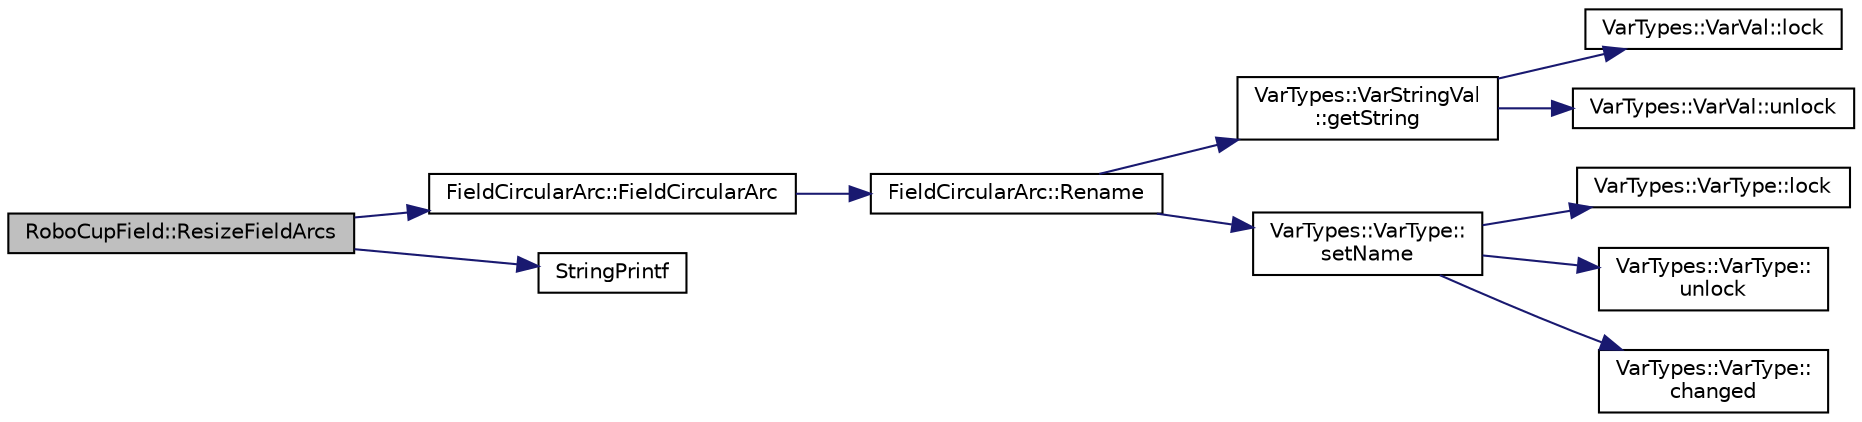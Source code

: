 digraph "RoboCupField::ResizeFieldArcs"
{
 // INTERACTIVE_SVG=YES
  edge [fontname="Helvetica",fontsize="10",labelfontname="Helvetica",labelfontsize="10"];
  node [fontname="Helvetica",fontsize="10",shape=record];
  rankdir="LR";
  Node1 [label="RoboCupField::ResizeFieldArcs",height=0.2,width=0.4,color="black", fillcolor="grey75", style="filled", fontcolor="black"];
  Node1 -> Node2 [color="midnightblue",fontsize="10",style="solid",fontname="Helvetica"];
  Node2 [label="FieldCircularArc::FieldCircularArc",height=0.2,width=0.4,color="black", fillcolor="white", style="filled",URL="$da/d15/class_field_circular_arc.html#a7b1748e638b8b13f34706a387907db2f"];
  Node2 -> Node3 [color="midnightblue",fontsize="10",style="solid",fontname="Helvetica"];
  Node3 [label="FieldCircularArc::Rename",height=0.2,width=0.4,color="black", fillcolor="white", style="filled",URL="$da/d15/class_field_circular_arc.html#a6f84458113d5c39f4eeb6ca25d991eaa"];
  Node3 -> Node4 [color="midnightblue",fontsize="10",style="solid",fontname="Helvetica"];
  Node4 [label="VarTypes::VarStringVal\l::getString",height=0.2,width=0.4,color="black", fillcolor="white", style="filled",URL="$db/d2f/class_var_types_1_1_var_string_val.html#a4f8461fed9d174b500b03a944e357b6f"];
  Node4 -> Node5 [color="midnightblue",fontsize="10",style="solid",fontname="Helvetica"];
  Node5 [label="VarTypes::VarVal::lock",height=0.2,width=0.4,color="black", fillcolor="white", style="filled",URL="$d6/de8/class_var_types_1_1_var_val.html#a687df377b593f5ab5ac0b26d22728d4a"];
  Node4 -> Node6 [color="midnightblue",fontsize="10",style="solid",fontname="Helvetica"];
  Node6 [label="VarTypes::VarVal::unlock",height=0.2,width=0.4,color="black", fillcolor="white", style="filled",URL="$d6/de8/class_var_types_1_1_var_val.html#a6f1d886beb58366ce6c157b224ff26f8"];
  Node3 -> Node7 [color="midnightblue",fontsize="10",style="solid",fontname="Helvetica"];
  Node7 [label="VarTypes::VarType::\lsetName",height=0.2,width=0.4,color="black", fillcolor="white", style="filled",URL="$d4/d59/class_var_types_1_1_var_type.html#a323df27bbbe7d4dfa771d4af772c3b48",tooltip="Set the string label of this node. "];
  Node7 -> Node8 [color="midnightblue",fontsize="10",style="solid",fontname="Helvetica"];
  Node8 [label="VarTypes::VarType::lock",height=0.2,width=0.4,color="black", fillcolor="white", style="filled",URL="$d4/d59/class_var_types_1_1_var_type.html#ae3cc30264a849e50988b92ed305d80d2"];
  Node7 -> Node9 [color="midnightblue",fontsize="10",style="solid",fontname="Helvetica"];
  Node9 [label="VarTypes::VarType::\lunlock",height=0.2,width=0.4,color="black", fillcolor="white", style="filled",URL="$d4/d59/class_var_types_1_1_var_type.html#aa879148410da333f6b9bf5c5e58fbad8"];
  Node7 -> Node10 [color="midnightblue",fontsize="10",style="solid",fontname="Helvetica"];
  Node10 [label="VarTypes::VarType::\lchanged",height=0.2,width=0.4,color="black", fillcolor="white", style="filled",URL="$d4/d59/class_var_types_1_1_var_type.html#a25814e23ce918002421797d6a1d1fba3"];
  Node1 -> Node11 [color="midnightblue",fontsize="10",style="solid",fontname="Helvetica"];
  Node11 [label="StringPrintf",height=0.2,width=0.4,color="black", fillcolor="white", style="filled",URL="$d2/df4/helpers_8cpp.html#ad4a3ea987e137fd1e3ac1bfcab392249"];
}
